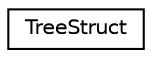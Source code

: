 digraph "Graphical Class Hierarchy"
{
 // LATEX_PDF_SIZE
  edge [fontname="Helvetica",fontsize="10",labelfontname="Helvetica",labelfontsize="10"];
  node [fontname="Helvetica",fontsize="10",shape=record];
  rankdir="LR";
  Node0 [label="TreeStruct",height=0.2,width=0.4,color="black", fillcolor="white", style="filled",URL="$struct_tree_struct.html",tooltip="Tree: Exported struct."];
}
